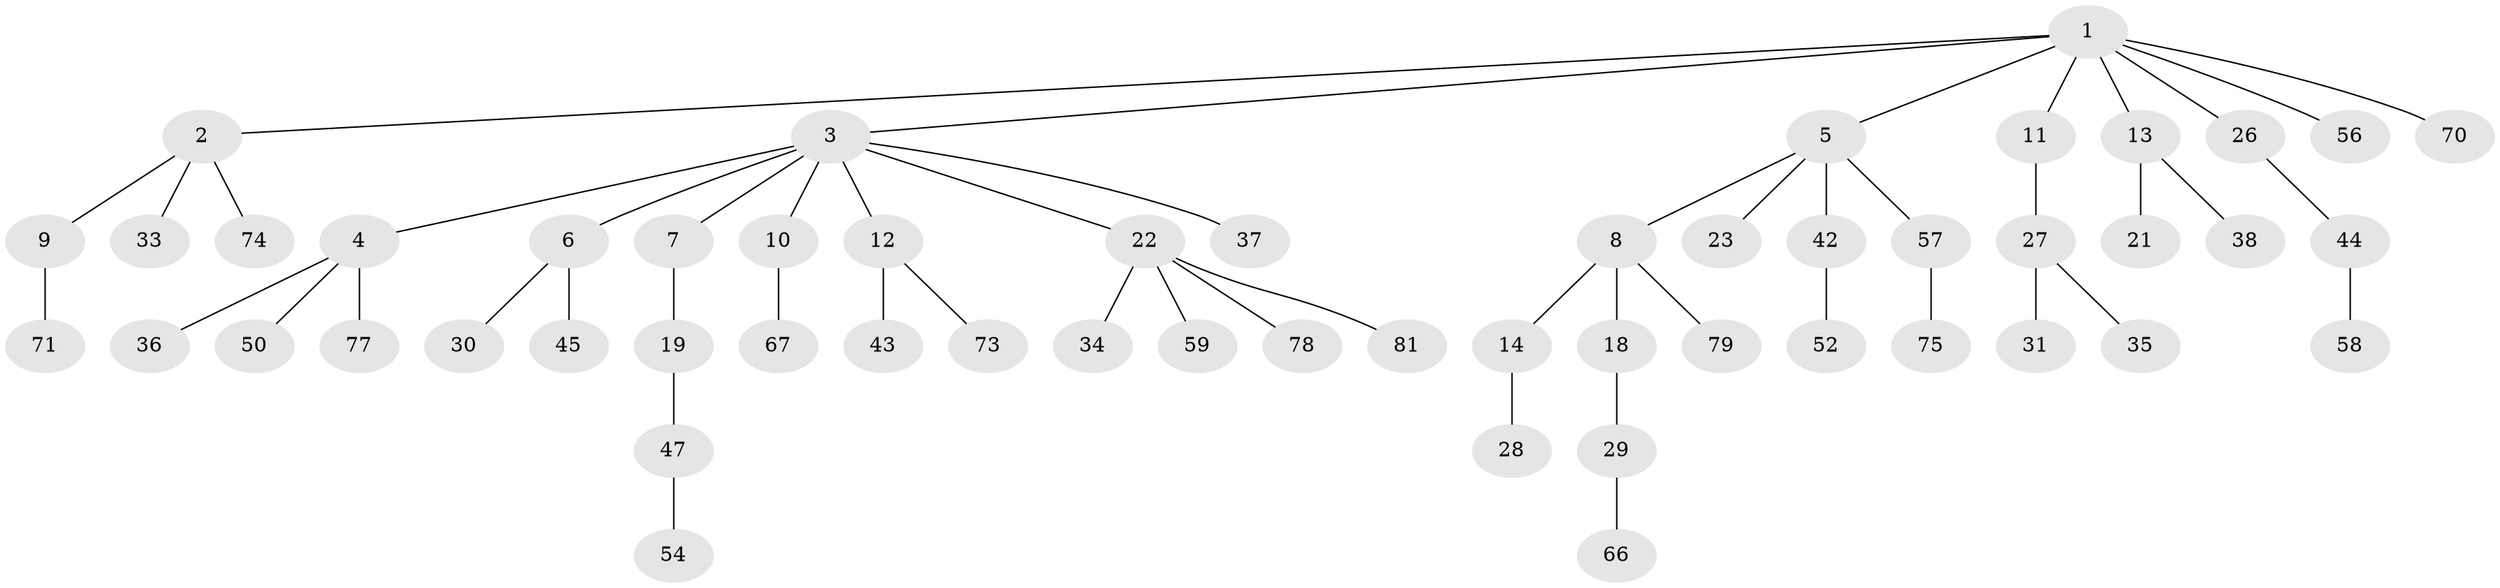 // Generated by graph-tools (version 1.1) at 2025/52/02/27/25 19:52:11]
// undirected, 54 vertices, 53 edges
graph export_dot {
graph [start="1"]
  node [color=gray90,style=filled];
  1 [super="+17"];
  2 [super="+25"];
  3 [super="+16"];
  4 [super="+49"];
  5 [super="+53"];
  6 [super="+68"];
  7 [super="+51"];
  8 [super="+40"];
  9 [super="+64"];
  10 [super="+32"];
  11;
  12 [super="+20"];
  13 [super="+15"];
  14 [super="+76"];
  18;
  19 [super="+62"];
  21 [super="+82"];
  22 [super="+39"];
  23 [super="+24"];
  26;
  27 [super="+61"];
  28 [super="+65"];
  29 [super="+41"];
  30;
  31 [super="+46"];
  33 [super="+48"];
  34;
  35;
  36;
  37;
  38 [super="+69"];
  42;
  43;
  44 [super="+72"];
  45;
  47;
  50 [super="+55"];
  52;
  54;
  56 [super="+63"];
  57 [super="+80"];
  58 [super="+60"];
  59;
  66;
  67;
  70;
  71;
  73;
  74;
  75;
  77;
  78;
  79;
  81;
  1 -- 2;
  1 -- 3;
  1 -- 5;
  1 -- 11;
  1 -- 13;
  1 -- 56;
  1 -- 26;
  1 -- 70;
  2 -- 9;
  2 -- 74;
  2 -- 33;
  3 -- 4;
  3 -- 6;
  3 -- 7;
  3 -- 10;
  3 -- 12;
  3 -- 37;
  3 -- 22;
  4 -- 36;
  4 -- 50;
  4 -- 77;
  5 -- 8;
  5 -- 23;
  5 -- 42;
  5 -- 57;
  6 -- 30;
  6 -- 45;
  7 -- 19;
  8 -- 14;
  8 -- 18;
  8 -- 79;
  9 -- 71;
  10 -- 67;
  11 -- 27;
  12 -- 43;
  12 -- 73;
  13 -- 38;
  13 -- 21;
  14 -- 28;
  18 -- 29;
  19 -- 47;
  22 -- 34;
  22 -- 59;
  22 -- 81;
  22 -- 78;
  26 -- 44;
  27 -- 31;
  27 -- 35;
  29 -- 66;
  42 -- 52;
  44 -- 58;
  47 -- 54;
  57 -- 75;
}
